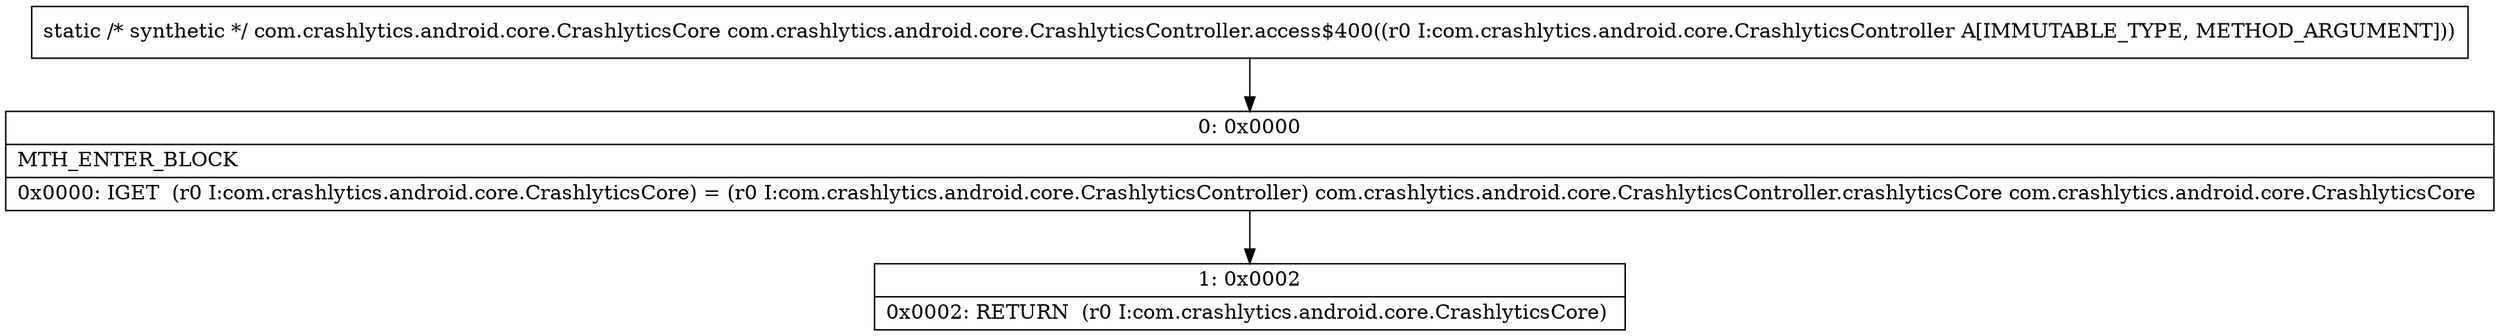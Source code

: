 digraph "CFG forcom.crashlytics.android.core.CrashlyticsController.access$400(Lcom\/crashlytics\/android\/core\/CrashlyticsController;)Lcom\/crashlytics\/android\/core\/CrashlyticsCore;" {
Node_0 [shape=record,label="{0\:\ 0x0000|MTH_ENTER_BLOCK\l|0x0000: IGET  (r0 I:com.crashlytics.android.core.CrashlyticsCore) = (r0 I:com.crashlytics.android.core.CrashlyticsController) com.crashlytics.android.core.CrashlyticsController.crashlyticsCore com.crashlytics.android.core.CrashlyticsCore \l}"];
Node_1 [shape=record,label="{1\:\ 0x0002|0x0002: RETURN  (r0 I:com.crashlytics.android.core.CrashlyticsCore) \l}"];
MethodNode[shape=record,label="{static \/* synthetic *\/ com.crashlytics.android.core.CrashlyticsCore com.crashlytics.android.core.CrashlyticsController.access$400((r0 I:com.crashlytics.android.core.CrashlyticsController A[IMMUTABLE_TYPE, METHOD_ARGUMENT])) }"];
MethodNode -> Node_0;
Node_0 -> Node_1;
}

